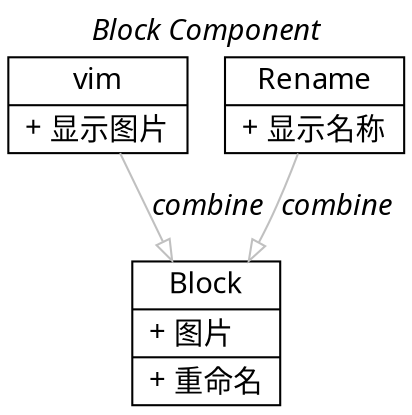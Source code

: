 
digraph Compoent {

graph [compound=true fontname="Source Code Variable ExtraLight Italic"]
node [color=black,shape=record,fontname="仿宋" ordering=out];
edge [color=gray arrowhead = "empty" fontname="Source Code Variable ExtraLight Italic"]

labelloc= "t";
label="Block Component";

// + 公有 - 私有 # 保护 ~ 包级
Block [label="{Block 
  | + 图片\l
  | + 重命名\l
  }"] 
vimg[label="{vim
  | + 显示图片\l
  }"]
Rename[label="{Rename
  | + 显示名称\l
  }"]
{Rename,vimg} ->Block[label=combine]

}
